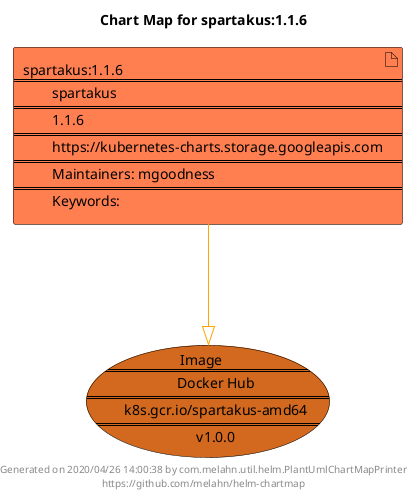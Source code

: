 @startuml
skinparam linetype ortho
skinparam backgroundColor white
skinparam usecaseBorderColor black
skinparam usecaseArrowColor LightSlateGray
skinparam artifactBorderColor black
skinparam artifactArrowColor LightSlateGray

title Chart Map for spartakus:1.1.6

'There is one referenced Helm Chart
artifact "spartakus:1.1.6\n====\n\tspartakus\n====\n\t1.1.6\n====\n\thttps://kubernetes-charts.storage.googleapis.com\n====\n\tMaintainers: mgoodness\n====\n\tKeywords: " as spartakus_1_1_6 #Coral

'There is one referenced Docker Image
usecase "Image\n====\n\tDocker Hub\n====\n\tk8s.gcr.io/spartakus-amd64\n====\n\tv1.0.0" as k8s_gcr_io_spartakus_amd64_v1_0_0 #Chocolate

'Chart Dependencies
spartakus_1_1_6--[#orange]-|>k8s_gcr_io_spartakus_amd64_v1_0_0

center footer Generated on 2020/04/26 14:00:38 by com.melahn.util.helm.PlantUmlChartMapPrinter\nhttps://github.com/melahn/helm-chartmap
@enduml
